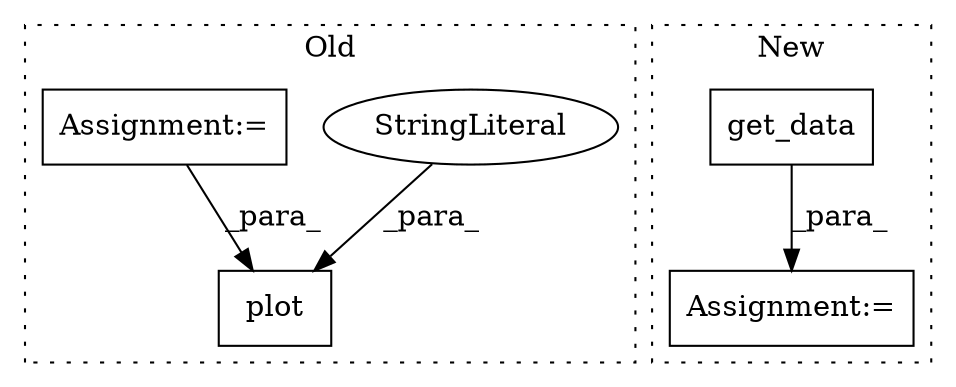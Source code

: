 digraph G {
subgraph cluster0 {
1 [label="plot" a="32" s="375,423" l="5,1" shape="box"];
3 [label="StringLiteral" a="45" s="405" l="18" shape="ellipse"];
4 [label="Assignment:=" a="7" s="336" l="1" shape="box"];
label = "Old";
style="dotted";
}
subgraph cluster1 {
2 [label="get_data" a="32" s="274" l="10" shape="box"];
5 [label="Assignment:=" a="7" s="268" l="2" shape="box"];
label = "New";
style="dotted";
}
2 -> 5 [label="_para_"];
3 -> 1 [label="_para_"];
4 -> 1 [label="_para_"];
}